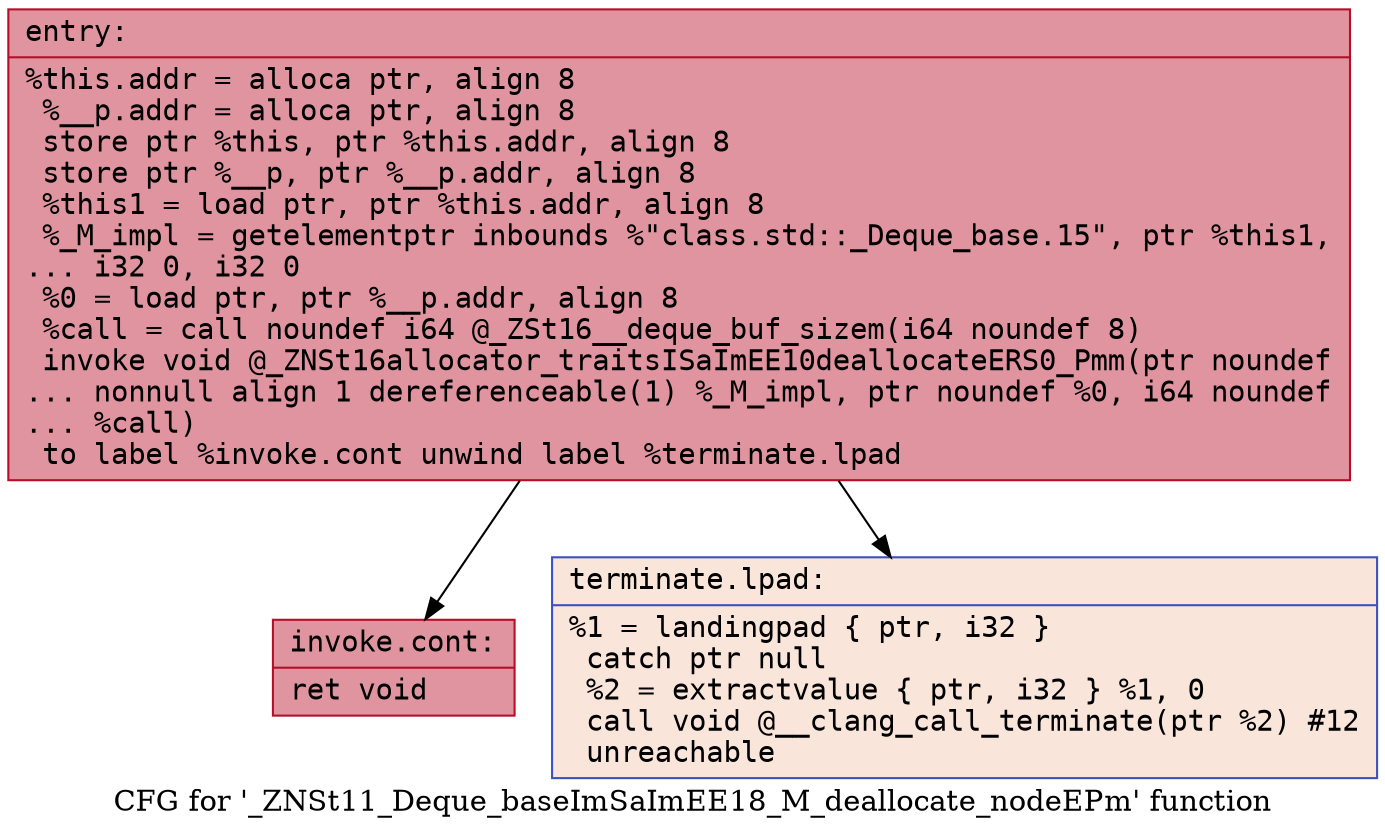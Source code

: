 digraph "CFG for '_ZNSt11_Deque_baseImSaImEE18_M_deallocate_nodeEPm' function" {
	label="CFG for '_ZNSt11_Deque_baseImSaImEE18_M_deallocate_nodeEPm' function";

	Node0x560dc9fec250 [shape=record,color="#b70d28ff", style=filled, fillcolor="#b70d2870" fontname="Courier",label="{entry:\l|  %this.addr = alloca ptr, align 8\l  %__p.addr = alloca ptr, align 8\l  store ptr %this, ptr %this.addr, align 8\l  store ptr %__p, ptr %__p.addr, align 8\l  %this1 = load ptr, ptr %this.addr, align 8\l  %_M_impl = getelementptr inbounds %\"class.std::_Deque_base.15\", ptr %this1,\l... i32 0, i32 0\l  %0 = load ptr, ptr %__p.addr, align 8\l  %call = call noundef i64 @_ZSt16__deque_buf_sizem(i64 noundef 8)\l  invoke void @_ZNSt16allocator_traitsISaImEE10deallocateERS0_Pmm(ptr noundef\l... nonnull align 1 dereferenceable(1) %_M_impl, ptr noundef %0, i64 noundef\l... %call)\l          to label %invoke.cont unwind label %terminate.lpad\l}"];
	Node0x560dc9fec250 -> Node0x560dc9fec7e0[tooltip="entry -> invoke.cont\nProbability 100.00%" ];
	Node0x560dc9fec250 -> Node0x560dc9fec830[tooltip="entry -> terminate.lpad\nProbability 0.00%" ];
	Node0x560dc9fec7e0 [shape=record,color="#b70d28ff", style=filled, fillcolor="#b70d2870" fontname="Courier",label="{invoke.cont:\l|  ret void\l}"];
	Node0x560dc9fec830 [shape=record,color="#3d50c3ff", style=filled, fillcolor="#f4c5ad70" fontname="Courier",label="{terminate.lpad:\l|  %1 = landingpad \{ ptr, i32 \}\l          catch ptr null\l  %2 = extractvalue \{ ptr, i32 \} %1, 0\l  call void @__clang_call_terminate(ptr %2) #12\l  unreachable\l}"];
}
